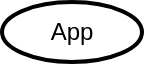 <mxfile>
    <diagram id="6nK_SFxJTh0SBwJsfwxw" name="Page-1">
        <mxGraphModel dx="1309" dy="1106" grid="1" gridSize="10" guides="1" tooltips="1" connect="1" arrows="1" fold="1" page="1" pageScale="1" pageWidth="850" pageHeight="1100" math="0" shadow="0">
            <root>
                <mxCell id="0"/>
                <mxCell id="1" parent="0"/>
                <mxCell id="6" value="App" style="strokeWidth=2;html=1;shape=mxgraph.flowchart.start_1;whiteSpace=wrap;" vertex="1" parent="1">
                    <mxGeometry x="390" y="20" width="70" height="30" as="geometry"/>
                </mxCell>
            </root>
        </mxGraphModel>
    </diagram>
</mxfile>